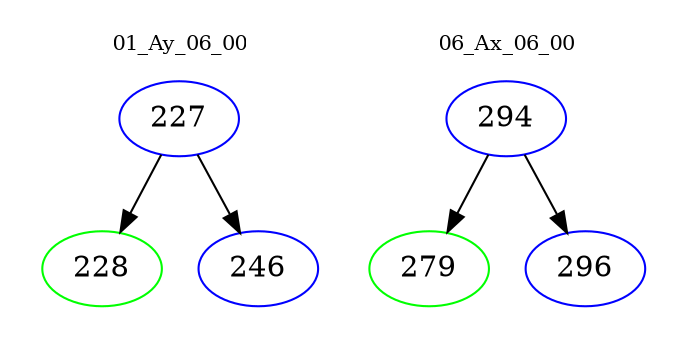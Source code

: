 digraph{
subgraph cluster_0 {
color = white
label = "01_Ay_06_00";
fontsize=10;
T0_227 [label="227", color="blue"]
T0_227 -> T0_228 [color="black"]
T0_228 [label="228", color="green"]
T0_227 -> T0_246 [color="black"]
T0_246 [label="246", color="blue"]
}
subgraph cluster_1 {
color = white
label = "06_Ax_06_00";
fontsize=10;
T1_294 [label="294", color="blue"]
T1_294 -> T1_279 [color="black"]
T1_279 [label="279", color="green"]
T1_294 -> T1_296 [color="black"]
T1_296 [label="296", color="blue"]
}
}
